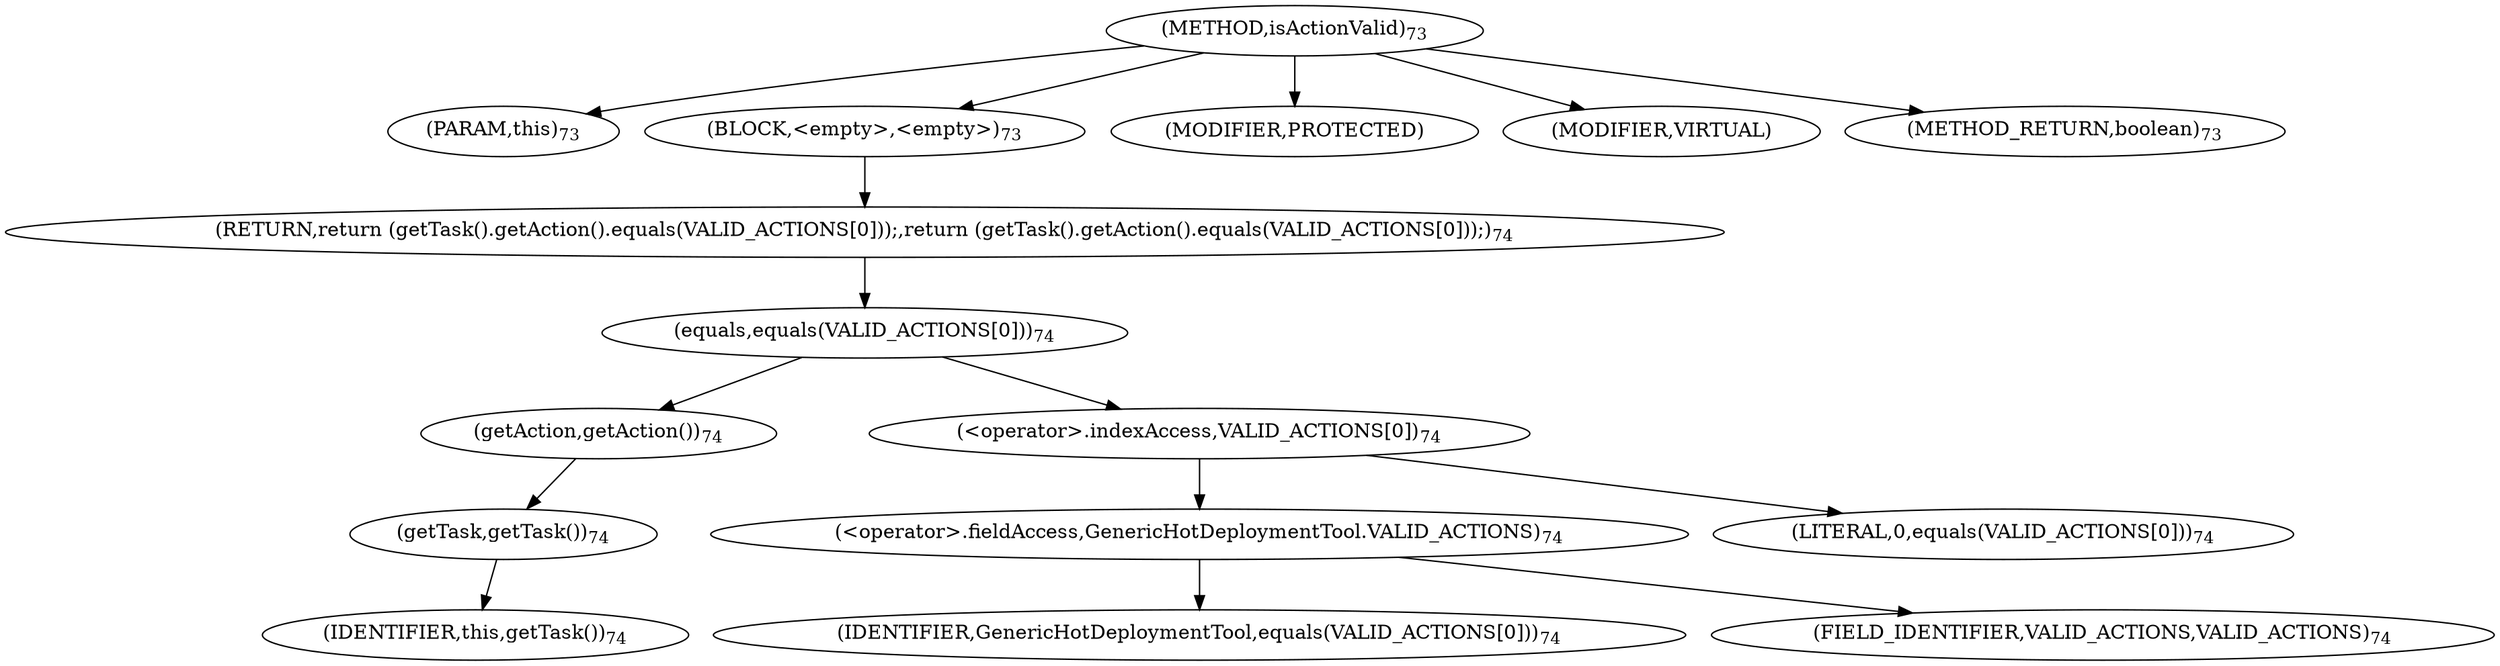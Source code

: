digraph "isActionValid" {  
"50" [label = <(METHOD,isActionValid)<SUB>73</SUB>> ]
"4" [label = <(PARAM,this)<SUB>73</SUB>> ]
"51" [label = <(BLOCK,&lt;empty&gt;,&lt;empty&gt;)<SUB>73</SUB>> ]
"52" [label = <(RETURN,return (getTask().getAction().equals(VALID_ACTIONS[0]));,return (getTask().getAction().equals(VALID_ACTIONS[0]));)<SUB>74</SUB>> ]
"53" [label = <(equals,equals(VALID_ACTIONS[0]))<SUB>74</SUB>> ]
"54" [label = <(getAction,getAction())<SUB>74</SUB>> ]
"55" [label = <(getTask,getTask())<SUB>74</SUB>> ]
"3" [label = <(IDENTIFIER,this,getTask())<SUB>74</SUB>> ]
"56" [label = <(&lt;operator&gt;.indexAccess,VALID_ACTIONS[0])<SUB>74</SUB>> ]
"57" [label = <(&lt;operator&gt;.fieldAccess,GenericHotDeploymentTool.VALID_ACTIONS)<SUB>74</SUB>> ]
"58" [label = <(IDENTIFIER,GenericHotDeploymentTool,equals(VALID_ACTIONS[0]))<SUB>74</SUB>> ]
"59" [label = <(FIELD_IDENTIFIER,VALID_ACTIONS,VALID_ACTIONS)<SUB>74</SUB>> ]
"60" [label = <(LITERAL,0,equals(VALID_ACTIONS[0]))<SUB>74</SUB>> ]
"61" [label = <(MODIFIER,PROTECTED)> ]
"62" [label = <(MODIFIER,VIRTUAL)> ]
"63" [label = <(METHOD_RETURN,boolean)<SUB>73</SUB>> ]
  "50" -> "4" 
  "50" -> "51" 
  "50" -> "61" 
  "50" -> "62" 
  "50" -> "63" 
  "51" -> "52" 
  "52" -> "53" 
  "53" -> "54" 
  "53" -> "56" 
  "54" -> "55" 
  "55" -> "3" 
  "56" -> "57" 
  "56" -> "60" 
  "57" -> "58" 
  "57" -> "59" 
}
